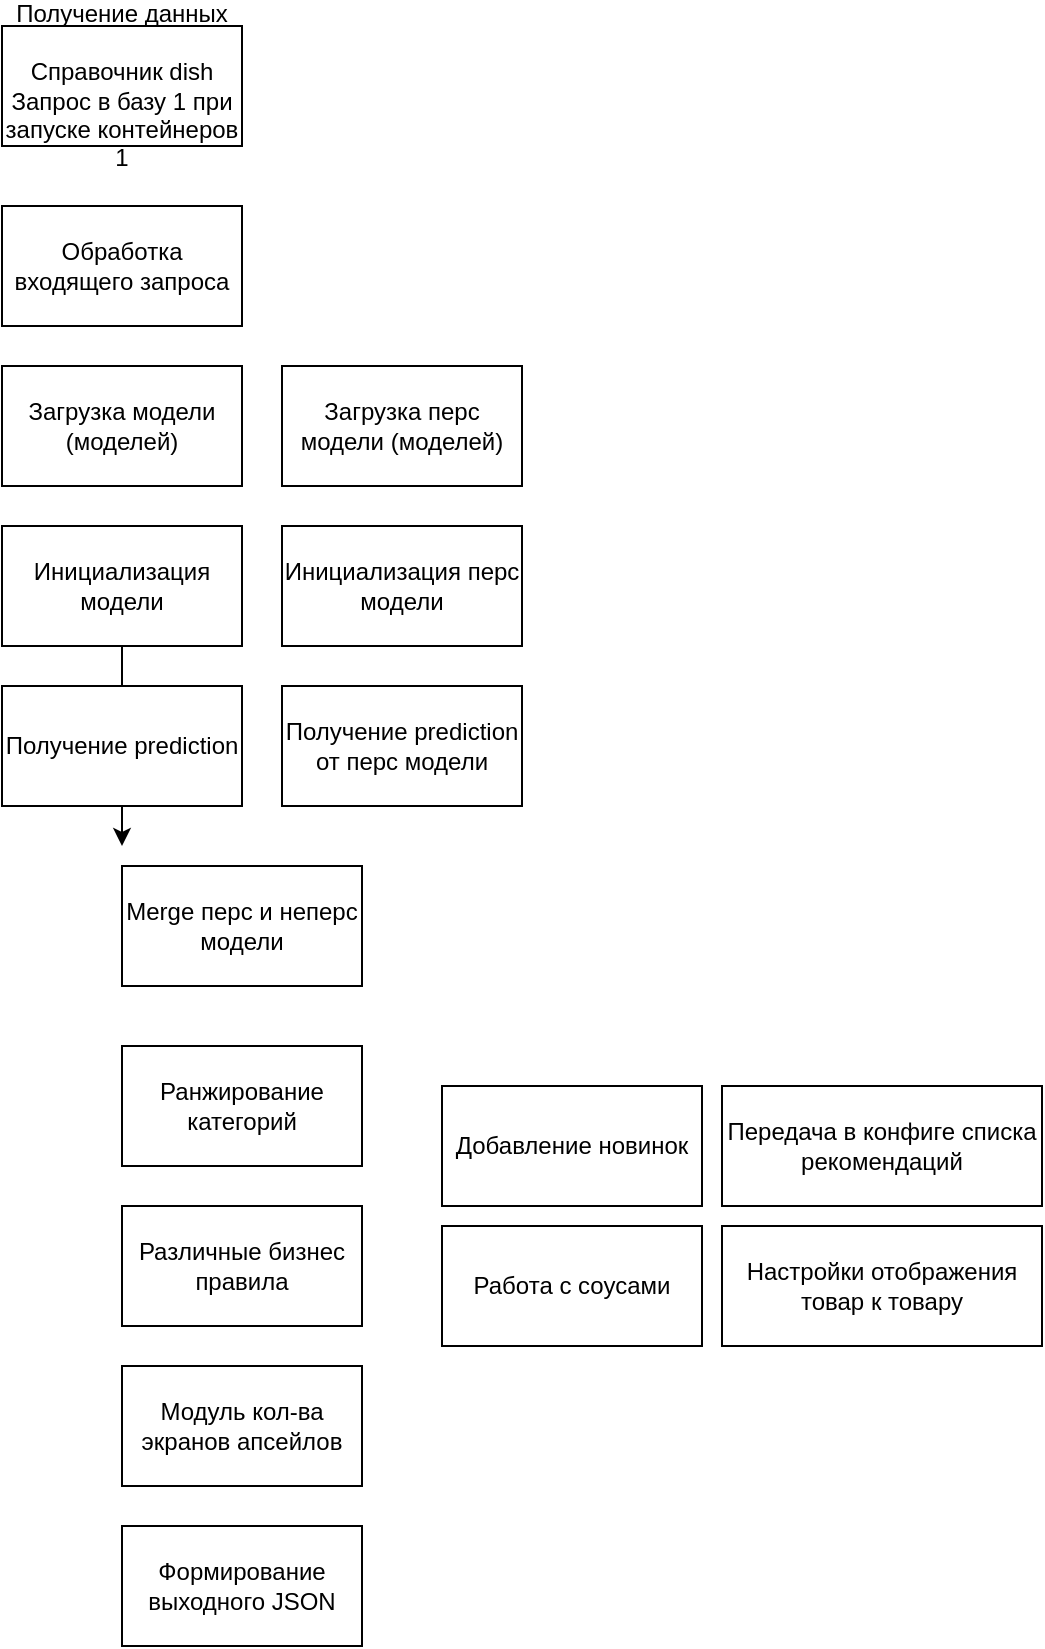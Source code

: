 <mxfile version="24.4.4" type="github">
  <diagram name="Страница — 1" id="5AfdDUo-x0-nfxsNnkXh">
    <mxGraphModel dx="1687" dy="878" grid="1" gridSize="10" guides="1" tooltips="1" connect="1" arrows="1" fold="1" page="1" pageScale="1" pageWidth="827" pageHeight="1169" math="0" shadow="0">
      <root>
        <mxCell id="0" />
        <mxCell id="1" parent="0" />
        <mxCell id="Yu4jYX8S_JfL3JHadcXQ-1" value="Получение данных&lt;div&gt;&lt;br&gt;&lt;/div&gt;&lt;div&gt;Справочник dish&lt;/div&gt;&lt;div&gt;Запрос в базу 1 при запуске контейнеров 1&lt;/div&gt;" style="rounded=0;whiteSpace=wrap;html=1;" parent="1" vertex="1">
          <mxGeometry x="80" y="150" width="120" height="60" as="geometry" />
        </mxCell>
        <mxCell id="Yu4jYX8S_JfL3JHadcXQ-2" value="Обработка входящего запроса" style="rounded=0;whiteSpace=wrap;html=1;" parent="1" vertex="1">
          <mxGeometry x="80" y="240" width="120" height="60" as="geometry" />
        </mxCell>
        <mxCell id="Yu4jYX8S_JfL3JHadcXQ-3" value="Формирование выходного JSON" style="rounded=0;whiteSpace=wrap;html=1;" parent="1" vertex="1">
          <mxGeometry x="140" y="900" width="120" height="60" as="geometry" />
        </mxCell>
        <mxCell id="Yu4jYX8S_JfL3JHadcXQ-4" value="Загрузка модели (моделей)" style="rounded=0;whiteSpace=wrap;html=1;" parent="1" vertex="1">
          <mxGeometry x="80" y="320" width="120" height="60" as="geometry" />
        </mxCell>
        <mxCell id="LoYAlmzirU7nm4j8onz--2" value="" style="edgeStyle=orthogonalEdgeStyle;rounded=0;orthogonalLoop=1;jettySize=auto;html=1;" edge="1" parent="1" source="Yu4jYX8S_JfL3JHadcXQ-6">
          <mxGeometry relative="1" as="geometry">
            <mxPoint x="140" y="560" as="targetPoint" />
          </mxGeometry>
        </mxCell>
        <mxCell id="Yu4jYX8S_JfL3JHadcXQ-6" value="Инициализация модели" style="rounded=0;whiteSpace=wrap;html=1;" parent="1" vertex="1">
          <mxGeometry x="80" y="400" width="120" height="60" as="geometry" />
        </mxCell>
        <mxCell id="Yu4jYX8S_JfL3JHadcXQ-7" value="Ранжирование категорий" style="rounded=0;whiteSpace=wrap;html=1;" parent="1" vertex="1">
          <mxGeometry x="140" y="660" width="120" height="60" as="geometry" />
        </mxCell>
        <mxCell id="Yu4jYX8S_JfL3JHadcXQ-8" value="Получение prediction" style="rounded=0;whiteSpace=wrap;html=1;" parent="1" vertex="1">
          <mxGeometry x="80" y="480" width="120" height="60" as="geometry" />
        </mxCell>
        <mxCell id="Yu4jYX8S_JfL3JHadcXQ-9" value="Добавление новинок" style="rounded=0;whiteSpace=wrap;html=1;" parent="1" vertex="1">
          <mxGeometry x="300" y="680" width="130" height="60" as="geometry" />
        </mxCell>
        <mxCell id="Yu4jYX8S_JfL3JHadcXQ-10" value="Различные бизнес правила" style="rounded=0;whiteSpace=wrap;html=1;" parent="1" vertex="1">
          <mxGeometry x="140" y="740" width="120" height="60" as="geometry" />
        </mxCell>
        <mxCell id="Yu4jYX8S_JfL3JHadcXQ-11" value="Модуль кол-ва экранов апсейлов" style="rounded=0;whiteSpace=wrap;html=1;" parent="1" vertex="1">
          <mxGeometry x="140" y="820" width="120" height="60" as="geometry" />
        </mxCell>
        <mxCell id="Yu4jYX8S_JfL3JHadcXQ-13" value="Работа с соусами" style="rounded=0;whiteSpace=wrap;html=1;" parent="1" vertex="1">
          <mxGeometry x="300" y="750" width="130" height="60" as="geometry" />
        </mxCell>
        <mxCell id="Yu4jYX8S_JfL3JHadcXQ-14" value="Настройки отображения товар к товару" style="rounded=0;whiteSpace=wrap;html=1;" parent="1" vertex="1">
          <mxGeometry x="440" y="750" width="160" height="60" as="geometry" />
        </mxCell>
        <mxCell id="Yu4jYX8S_JfL3JHadcXQ-16" value="Передача в конфиге списка рекомендаций" style="rounded=0;whiteSpace=wrap;html=1;" parent="1" vertex="1">
          <mxGeometry x="440" y="680" width="160" height="60" as="geometry" />
        </mxCell>
        <mxCell id="LoYAlmzirU7nm4j8onz--3" value="Загрузка перс модели (моделей)" style="rounded=0;whiteSpace=wrap;html=1;" vertex="1" parent="1">
          <mxGeometry x="220" y="320" width="120" height="60" as="geometry" />
        </mxCell>
        <mxCell id="LoYAlmzirU7nm4j8onz--4" value="Инициализация перс модели" style="rounded=0;whiteSpace=wrap;html=1;" vertex="1" parent="1">
          <mxGeometry x="220" y="400" width="120" height="60" as="geometry" />
        </mxCell>
        <mxCell id="LoYAlmzirU7nm4j8onz--5" value="Получение prediction от перс модели" style="rounded=0;whiteSpace=wrap;html=1;" vertex="1" parent="1">
          <mxGeometry x="220" y="480" width="120" height="60" as="geometry" />
        </mxCell>
        <mxCell id="LoYAlmzirU7nm4j8onz--6" value="Merge перс и неперс модели" style="rounded=0;whiteSpace=wrap;html=1;" vertex="1" parent="1">
          <mxGeometry x="140" y="570" width="120" height="60" as="geometry" />
        </mxCell>
      </root>
    </mxGraphModel>
  </diagram>
</mxfile>
